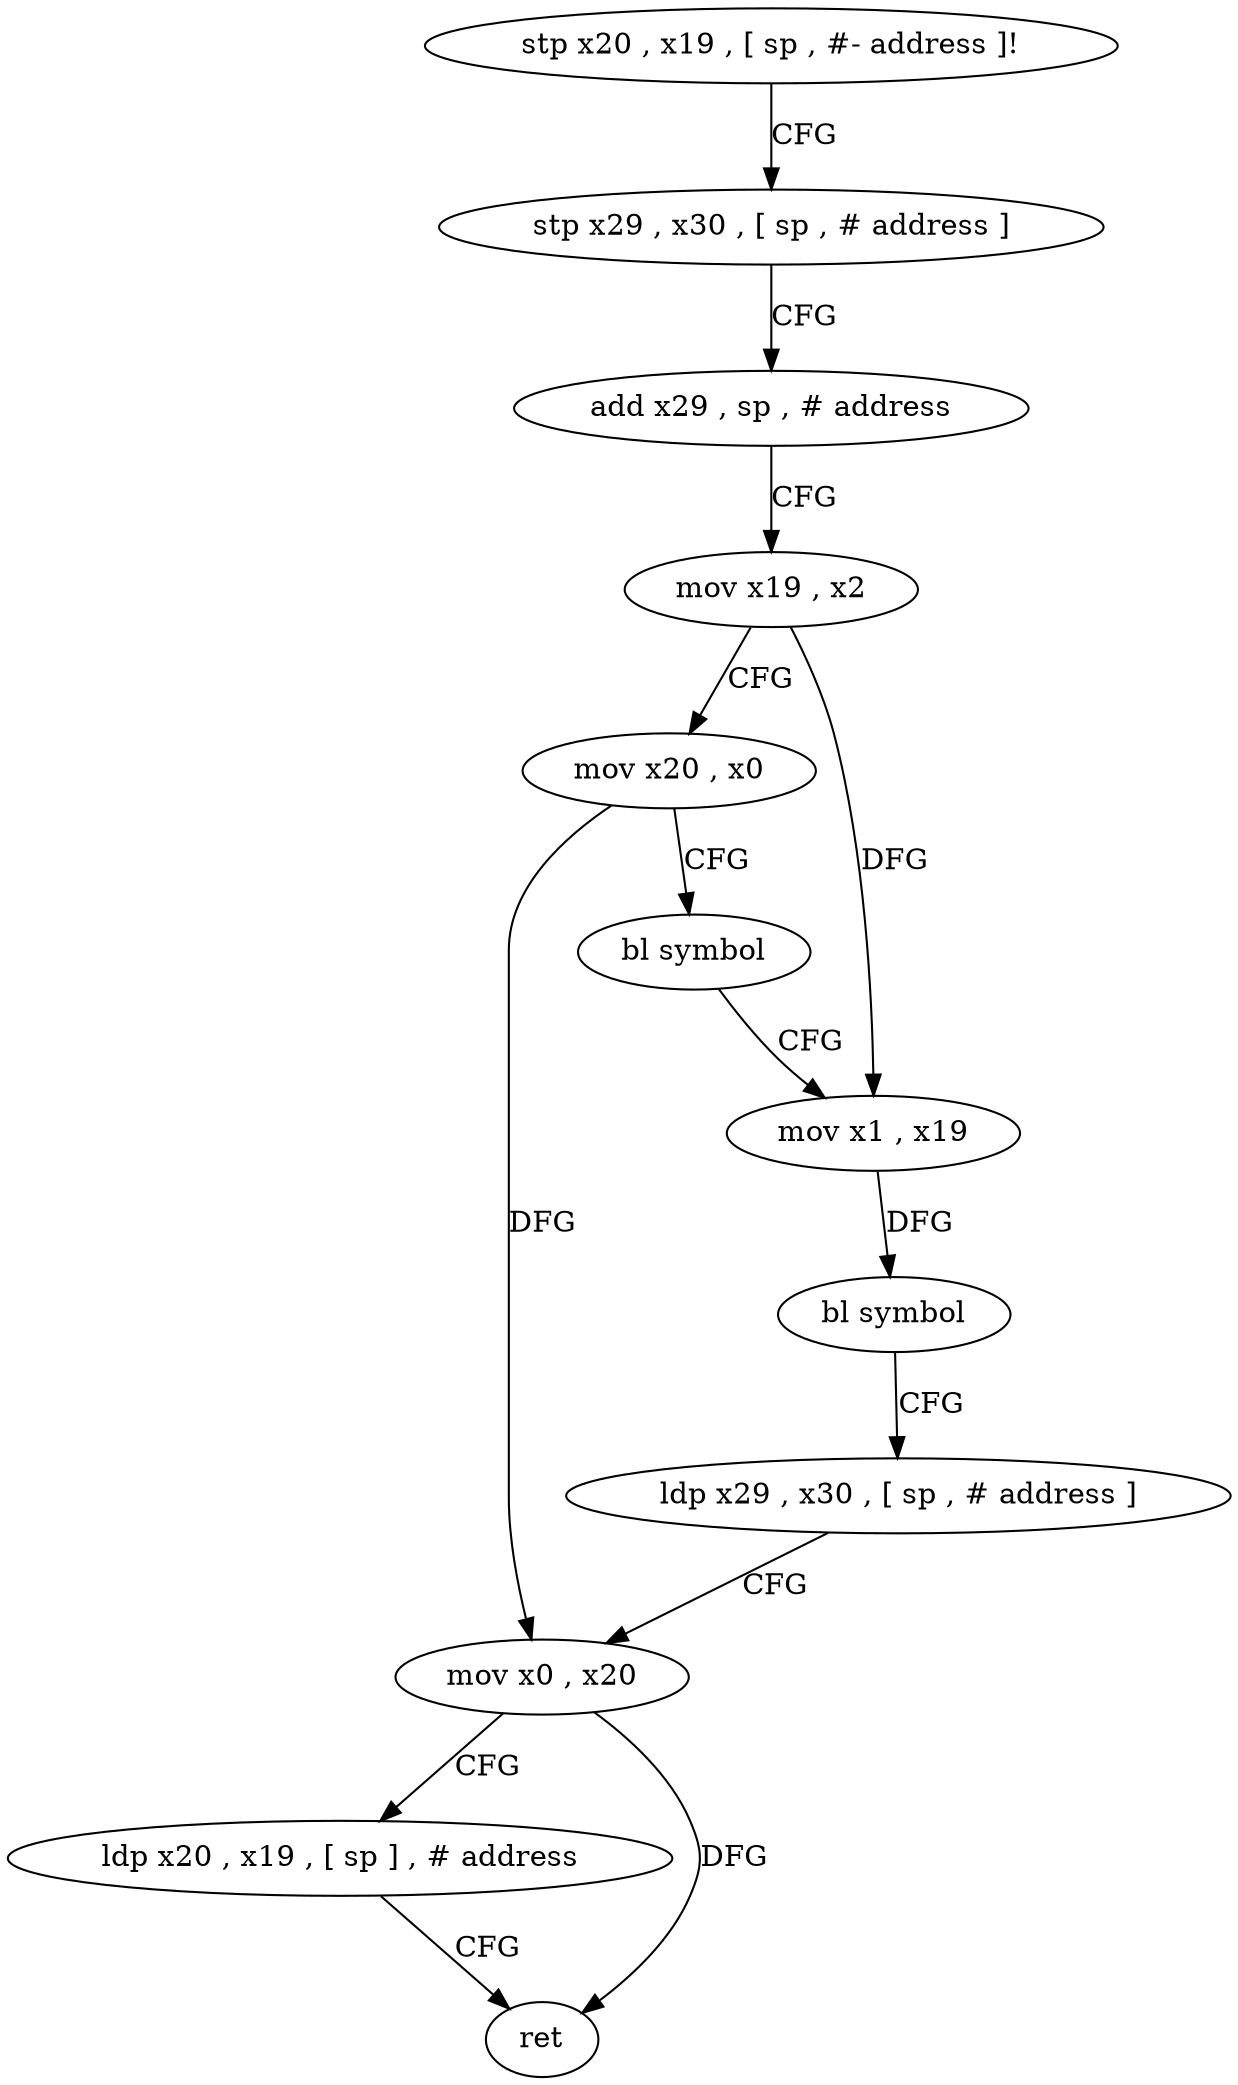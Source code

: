 digraph "func" {
"4222960" [label = "stp x20 , x19 , [ sp , #- address ]!" ]
"4222964" [label = "stp x29 , x30 , [ sp , # address ]" ]
"4222968" [label = "add x29 , sp , # address" ]
"4222972" [label = "mov x19 , x2" ]
"4222976" [label = "mov x20 , x0" ]
"4222980" [label = "bl symbol" ]
"4222984" [label = "mov x1 , x19" ]
"4222988" [label = "bl symbol" ]
"4222992" [label = "ldp x29 , x30 , [ sp , # address ]" ]
"4222996" [label = "mov x0 , x20" ]
"4223000" [label = "ldp x20 , x19 , [ sp ] , # address" ]
"4223004" [label = "ret" ]
"4222960" -> "4222964" [ label = "CFG" ]
"4222964" -> "4222968" [ label = "CFG" ]
"4222968" -> "4222972" [ label = "CFG" ]
"4222972" -> "4222976" [ label = "CFG" ]
"4222972" -> "4222984" [ label = "DFG" ]
"4222976" -> "4222980" [ label = "CFG" ]
"4222976" -> "4222996" [ label = "DFG" ]
"4222980" -> "4222984" [ label = "CFG" ]
"4222984" -> "4222988" [ label = "DFG" ]
"4222988" -> "4222992" [ label = "CFG" ]
"4222992" -> "4222996" [ label = "CFG" ]
"4222996" -> "4223000" [ label = "CFG" ]
"4222996" -> "4223004" [ label = "DFG" ]
"4223000" -> "4223004" [ label = "CFG" ]
}
